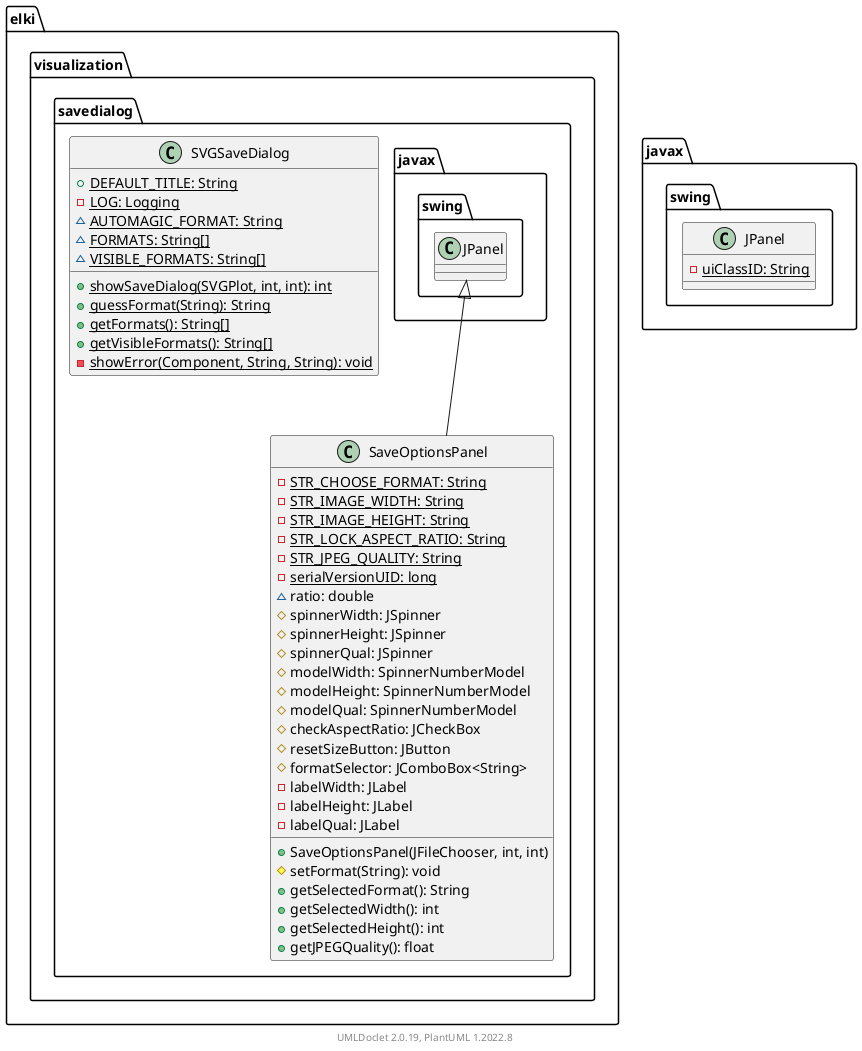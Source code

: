 @startuml
    remove .*\.(Instance|Par|Parameterizer|Factory)$
    namespace elki.visualization.savedialog {

        class SVGSaveDialog [[SVGSaveDialog.html]] {
            {static} +DEFAULT_TITLE: String
            {static} -LOG: Logging
            {static} ~AUTOMAGIC_FORMAT: String
            {static} ~FORMATS: String[]
            {static} ~VISIBLE_FORMATS: String[]
            {static} +showSaveDialog(SVGPlot, int, int): int
            {static} +guessFormat(String): String
            {static} +getFormats(): String[]
            {static} +getVisibleFormats(): String[]
            {static} -showError(Component, String, String): void
        }

        class SaveOptionsPanel [[SaveOptionsPanel.html]] {
            {static} -STR_CHOOSE_FORMAT: String
            {static} -STR_IMAGE_WIDTH: String
            {static} -STR_IMAGE_HEIGHT: String
            {static} -STR_LOCK_ASPECT_RATIO: String
            {static} -STR_JPEG_QUALITY: String
            {static} -serialVersionUID: long
            ~ratio: double
            #spinnerWidth: JSpinner
            #spinnerHeight: JSpinner
            #spinnerQual: JSpinner
            #modelWidth: SpinnerNumberModel
            #modelHeight: SpinnerNumberModel
            #modelQual: SpinnerNumberModel
            #checkAspectRatio: JCheckBox
            #resetSizeButton: JButton
            #formatSelector: JComboBox<String>
            -labelWidth: JLabel
            -labelHeight: JLabel
            -labelQual: JLabel
            +SaveOptionsPanel(JFileChooser, int, int)
            #setFormat(String): void
            +getSelectedFormat(): String
            +getSelectedWidth(): int
            +getSelectedHeight(): int
            +getJPEGQuality(): float
        }

        javax.swing.JPanel <|-- SaveOptionsPanel
    }

    namespace javax.swing {
        class JPanel {
            {static} -uiClassID: String
        }
    }

    center footer UMLDoclet 2.0.19, PlantUML 1.2022.8
@enduml

